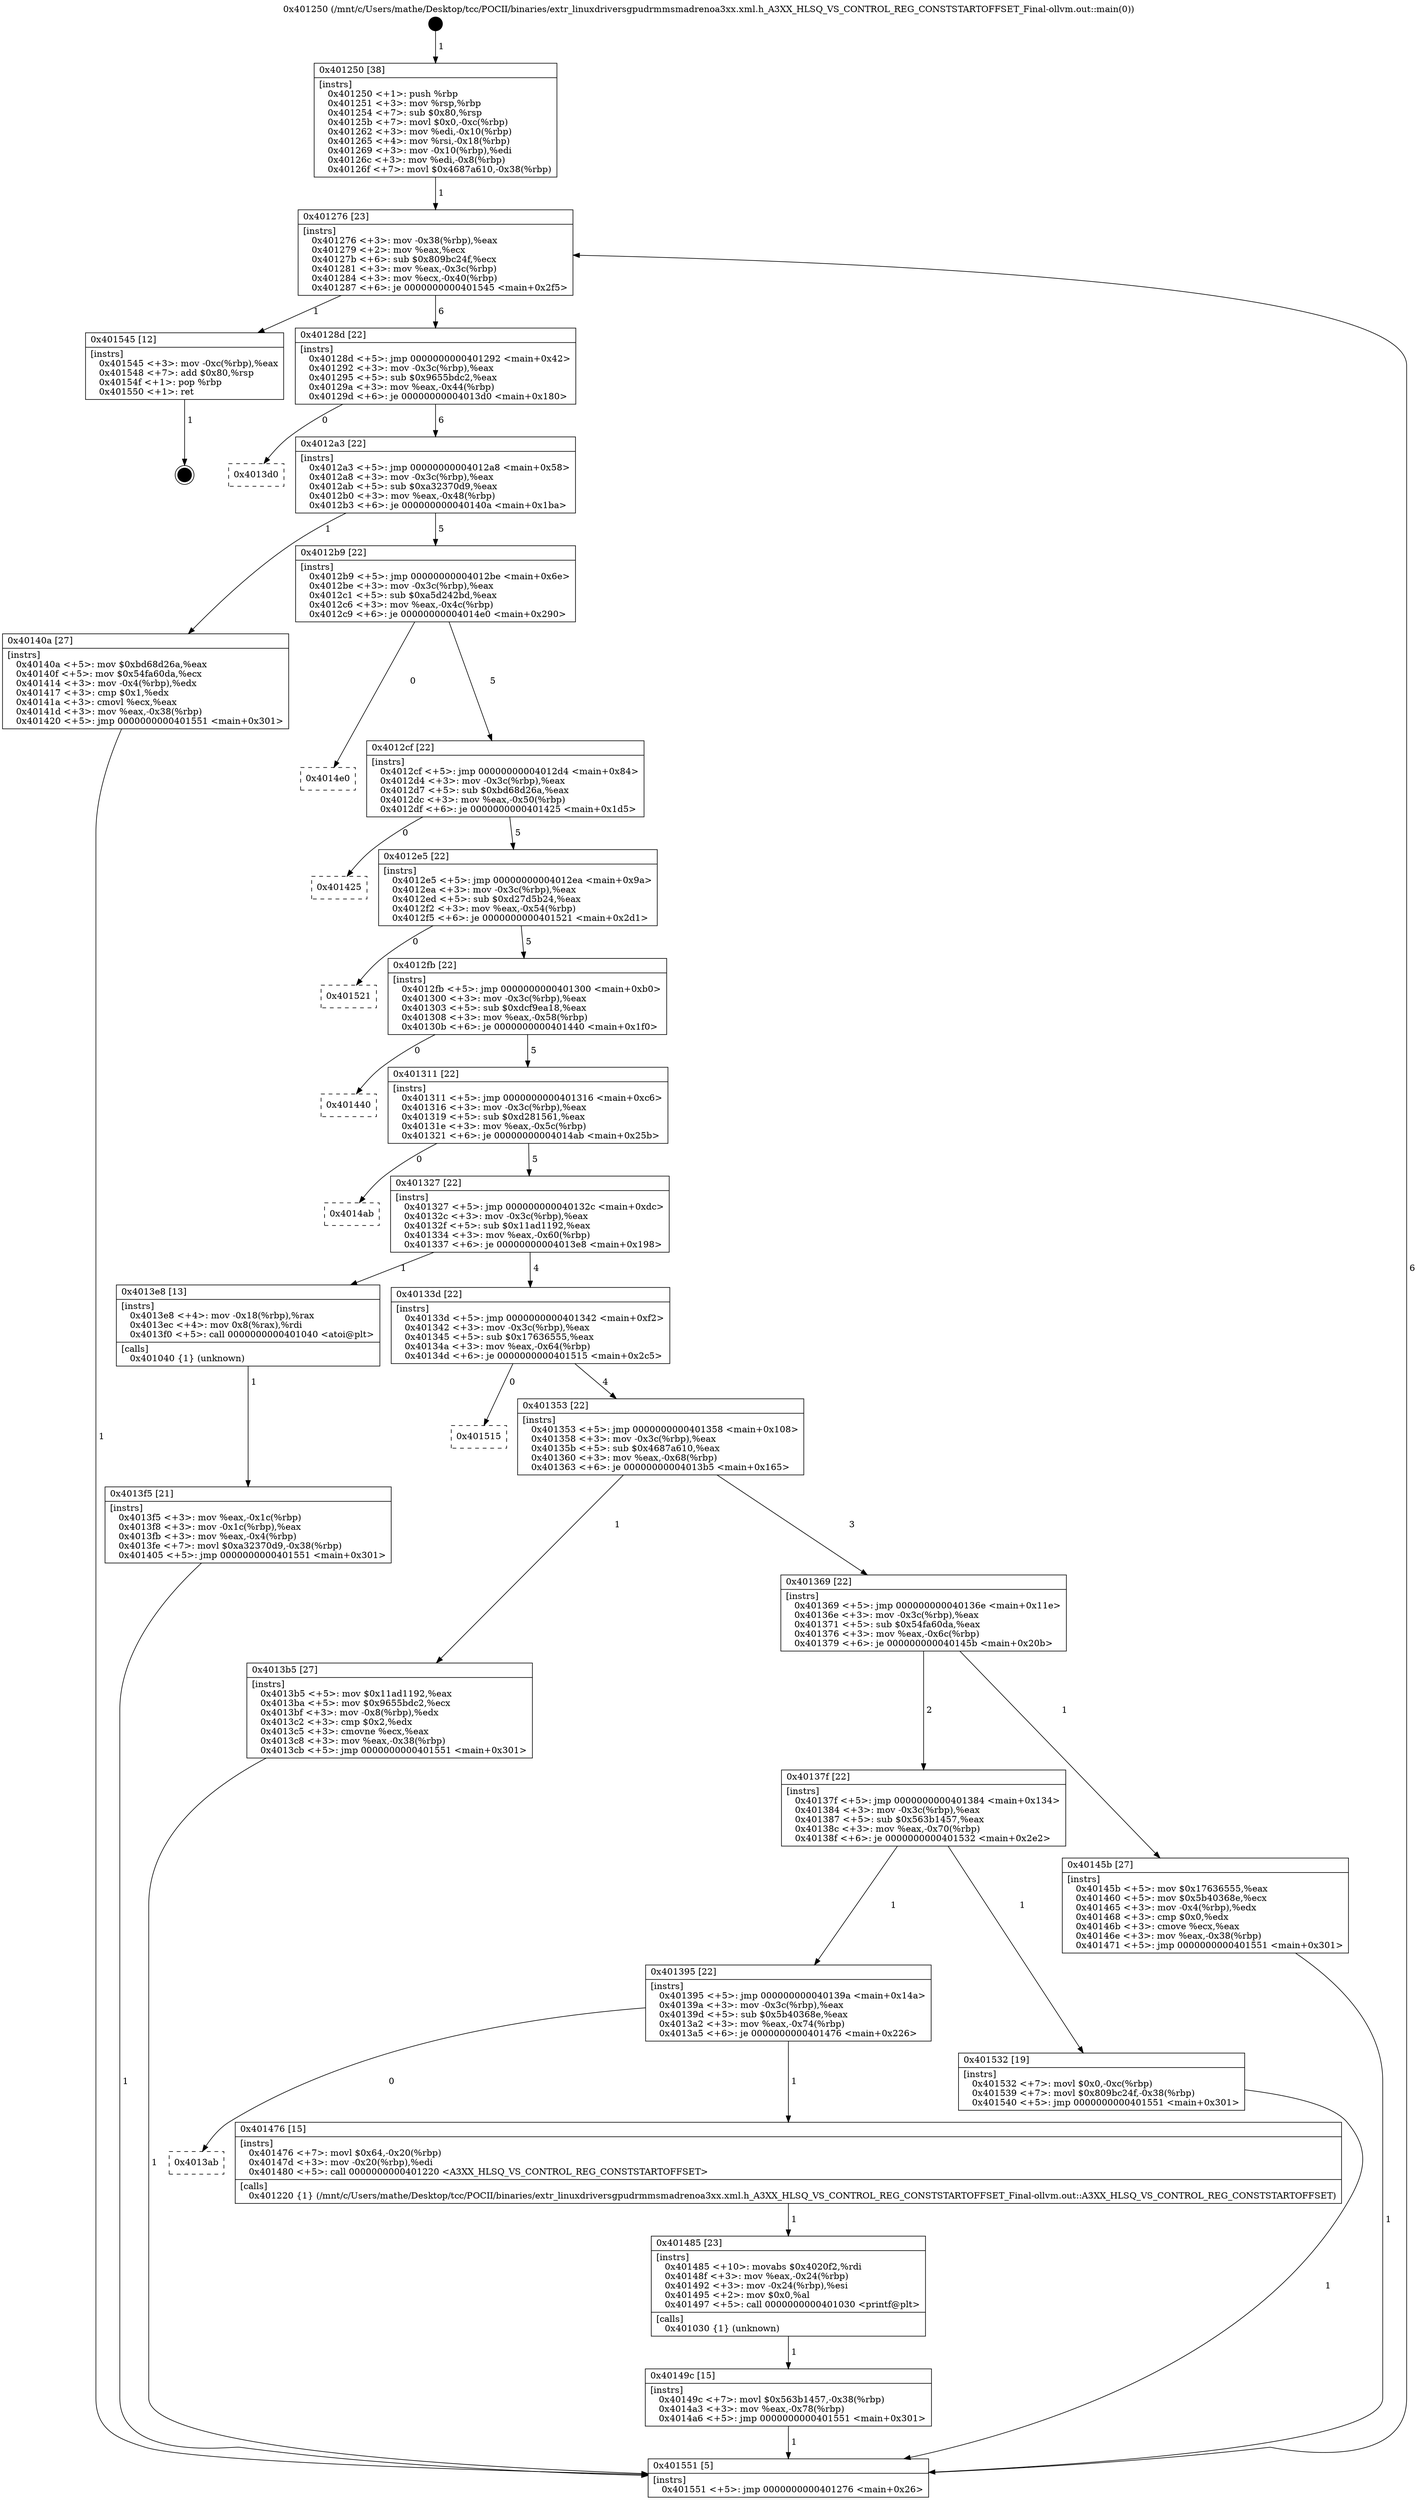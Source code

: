 digraph "0x401250" {
  label = "0x401250 (/mnt/c/Users/mathe/Desktop/tcc/POCII/binaries/extr_linuxdriversgpudrmmsmadrenoa3xx.xml.h_A3XX_HLSQ_VS_CONTROL_REG_CONSTSTARTOFFSET_Final-ollvm.out::main(0))"
  labelloc = "t"
  node[shape=record]

  Entry [label="",width=0.3,height=0.3,shape=circle,fillcolor=black,style=filled]
  "0x401276" [label="{
     0x401276 [23]\l
     | [instrs]\l
     &nbsp;&nbsp;0x401276 \<+3\>: mov -0x38(%rbp),%eax\l
     &nbsp;&nbsp;0x401279 \<+2\>: mov %eax,%ecx\l
     &nbsp;&nbsp;0x40127b \<+6\>: sub $0x809bc24f,%ecx\l
     &nbsp;&nbsp;0x401281 \<+3\>: mov %eax,-0x3c(%rbp)\l
     &nbsp;&nbsp;0x401284 \<+3\>: mov %ecx,-0x40(%rbp)\l
     &nbsp;&nbsp;0x401287 \<+6\>: je 0000000000401545 \<main+0x2f5\>\l
  }"]
  "0x401545" [label="{
     0x401545 [12]\l
     | [instrs]\l
     &nbsp;&nbsp;0x401545 \<+3\>: mov -0xc(%rbp),%eax\l
     &nbsp;&nbsp;0x401548 \<+7\>: add $0x80,%rsp\l
     &nbsp;&nbsp;0x40154f \<+1\>: pop %rbp\l
     &nbsp;&nbsp;0x401550 \<+1\>: ret\l
  }"]
  "0x40128d" [label="{
     0x40128d [22]\l
     | [instrs]\l
     &nbsp;&nbsp;0x40128d \<+5\>: jmp 0000000000401292 \<main+0x42\>\l
     &nbsp;&nbsp;0x401292 \<+3\>: mov -0x3c(%rbp),%eax\l
     &nbsp;&nbsp;0x401295 \<+5\>: sub $0x9655bdc2,%eax\l
     &nbsp;&nbsp;0x40129a \<+3\>: mov %eax,-0x44(%rbp)\l
     &nbsp;&nbsp;0x40129d \<+6\>: je 00000000004013d0 \<main+0x180\>\l
  }"]
  Exit [label="",width=0.3,height=0.3,shape=circle,fillcolor=black,style=filled,peripheries=2]
  "0x4013d0" [label="{
     0x4013d0\l
  }", style=dashed]
  "0x4012a3" [label="{
     0x4012a3 [22]\l
     | [instrs]\l
     &nbsp;&nbsp;0x4012a3 \<+5\>: jmp 00000000004012a8 \<main+0x58\>\l
     &nbsp;&nbsp;0x4012a8 \<+3\>: mov -0x3c(%rbp),%eax\l
     &nbsp;&nbsp;0x4012ab \<+5\>: sub $0xa32370d9,%eax\l
     &nbsp;&nbsp;0x4012b0 \<+3\>: mov %eax,-0x48(%rbp)\l
     &nbsp;&nbsp;0x4012b3 \<+6\>: je 000000000040140a \<main+0x1ba\>\l
  }"]
  "0x40149c" [label="{
     0x40149c [15]\l
     | [instrs]\l
     &nbsp;&nbsp;0x40149c \<+7\>: movl $0x563b1457,-0x38(%rbp)\l
     &nbsp;&nbsp;0x4014a3 \<+3\>: mov %eax,-0x78(%rbp)\l
     &nbsp;&nbsp;0x4014a6 \<+5\>: jmp 0000000000401551 \<main+0x301\>\l
  }"]
  "0x40140a" [label="{
     0x40140a [27]\l
     | [instrs]\l
     &nbsp;&nbsp;0x40140a \<+5\>: mov $0xbd68d26a,%eax\l
     &nbsp;&nbsp;0x40140f \<+5\>: mov $0x54fa60da,%ecx\l
     &nbsp;&nbsp;0x401414 \<+3\>: mov -0x4(%rbp),%edx\l
     &nbsp;&nbsp;0x401417 \<+3\>: cmp $0x1,%edx\l
     &nbsp;&nbsp;0x40141a \<+3\>: cmovl %ecx,%eax\l
     &nbsp;&nbsp;0x40141d \<+3\>: mov %eax,-0x38(%rbp)\l
     &nbsp;&nbsp;0x401420 \<+5\>: jmp 0000000000401551 \<main+0x301\>\l
  }"]
  "0x4012b9" [label="{
     0x4012b9 [22]\l
     | [instrs]\l
     &nbsp;&nbsp;0x4012b9 \<+5\>: jmp 00000000004012be \<main+0x6e\>\l
     &nbsp;&nbsp;0x4012be \<+3\>: mov -0x3c(%rbp),%eax\l
     &nbsp;&nbsp;0x4012c1 \<+5\>: sub $0xa5d242bd,%eax\l
     &nbsp;&nbsp;0x4012c6 \<+3\>: mov %eax,-0x4c(%rbp)\l
     &nbsp;&nbsp;0x4012c9 \<+6\>: je 00000000004014e0 \<main+0x290\>\l
  }"]
  "0x401485" [label="{
     0x401485 [23]\l
     | [instrs]\l
     &nbsp;&nbsp;0x401485 \<+10\>: movabs $0x4020f2,%rdi\l
     &nbsp;&nbsp;0x40148f \<+3\>: mov %eax,-0x24(%rbp)\l
     &nbsp;&nbsp;0x401492 \<+3\>: mov -0x24(%rbp),%esi\l
     &nbsp;&nbsp;0x401495 \<+2\>: mov $0x0,%al\l
     &nbsp;&nbsp;0x401497 \<+5\>: call 0000000000401030 \<printf@plt\>\l
     | [calls]\l
     &nbsp;&nbsp;0x401030 \{1\} (unknown)\l
  }"]
  "0x4014e0" [label="{
     0x4014e0\l
  }", style=dashed]
  "0x4012cf" [label="{
     0x4012cf [22]\l
     | [instrs]\l
     &nbsp;&nbsp;0x4012cf \<+5\>: jmp 00000000004012d4 \<main+0x84\>\l
     &nbsp;&nbsp;0x4012d4 \<+3\>: mov -0x3c(%rbp),%eax\l
     &nbsp;&nbsp;0x4012d7 \<+5\>: sub $0xbd68d26a,%eax\l
     &nbsp;&nbsp;0x4012dc \<+3\>: mov %eax,-0x50(%rbp)\l
     &nbsp;&nbsp;0x4012df \<+6\>: je 0000000000401425 \<main+0x1d5\>\l
  }"]
  "0x4013ab" [label="{
     0x4013ab\l
  }", style=dashed]
  "0x401425" [label="{
     0x401425\l
  }", style=dashed]
  "0x4012e5" [label="{
     0x4012e5 [22]\l
     | [instrs]\l
     &nbsp;&nbsp;0x4012e5 \<+5\>: jmp 00000000004012ea \<main+0x9a\>\l
     &nbsp;&nbsp;0x4012ea \<+3\>: mov -0x3c(%rbp),%eax\l
     &nbsp;&nbsp;0x4012ed \<+5\>: sub $0xd27d5b24,%eax\l
     &nbsp;&nbsp;0x4012f2 \<+3\>: mov %eax,-0x54(%rbp)\l
     &nbsp;&nbsp;0x4012f5 \<+6\>: je 0000000000401521 \<main+0x2d1\>\l
  }"]
  "0x401476" [label="{
     0x401476 [15]\l
     | [instrs]\l
     &nbsp;&nbsp;0x401476 \<+7\>: movl $0x64,-0x20(%rbp)\l
     &nbsp;&nbsp;0x40147d \<+3\>: mov -0x20(%rbp),%edi\l
     &nbsp;&nbsp;0x401480 \<+5\>: call 0000000000401220 \<A3XX_HLSQ_VS_CONTROL_REG_CONSTSTARTOFFSET\>\l
     | [calls]\l
     &nbsp;&nbsp;0x401220 \{1\} (/mnt/c/Users/mathe/Desktop/tcc/POCII/binaries/extr_linuxdriversgpudrmmsmadrenoa3xx.xml.h_A3XX_HLSQ_VS_CONTROL_REG_CONSTSTARTOFFSET_Final-ollvm.out::A3XX_HLSQ_VS_CONTROL_REG_CONSTSTARTOFFSET)\l
  }"]
  "0x401521" [label="{
     0x401521\l
  }", style=dashed]
  "0x4012fb" [label="{
     0x4012fb [22]\l
     | [instrs]\l
     &nbsp;&nbsp;0x4012fb \<+5\>: jmp 0000000000401300 \<main+0xb0\>\l
     &nbsp;&nbsp;0x401300 \<+3\>: mov -0x3c(%rbp),%eax\l
     &nbsp;&nbsp;0x401303 \<+5\>: sub $0xdcf9ea18,%eax\l
     &nbsp;&nbsp;0x401308 \<+3\>: mov %eax,-0x58(%rbp)\l
     &nbsp;&nbsp;0x40130b \<+6\>: je 0000000000401440 \<main+0x1f0\>\l
  }"]
  "0x401395" [label="{
     0x401395 [22]\l
     | [instrs]\l
     &nbsp;&nbsp;0x401395 \<+5\>: jmp 000000000040139a \<main+0x14a\>\l
     &nbsp;&nbsp;0x40139a \<+3\>: mov -0x3c(%rbp),%eax\l
     &nbsp;&nbsp;0x40139d \<+5\>: sub $0x5b40368e,%eax\l
     &nbsp;&nbsp;0x4013a2 \<+3\>: mov %eax,-0x74(%rbp)\l
     &nbsp;&nbsp;0x4013a5 \<+6\>: je 0000000000401476 \<main+0x226\>\l
  }"]
  "0x401440" [label="{
     0x401440\l
  }", style=dashed]
  "0x401311" [label="{
     0x401311 [22]\l
     | [instrs]\l
     &nbsp;&nbsp;0x401311 \<+5\>: jmp 0000000000401316 \<main+0xc6\>\l
     &nbsp;&nbsp;0x401316 \<+3\>: mov -0x3c(%rbp),%eax\l
     &nbsp;&nbsp;0x401319 \<+5\>: sub $0xd281561,%eax\l
     &nbsp;&nbsp;0x40131e \<+3\>: mov %eax,-0x5c(%rbp)\l
     &nbsp;&nbsp;0x401321 \<+6\>: je 00000000004014ab \<main+0x25b\>\l
  }"]
  "0x401532" [label="{
     0x401532 [19]\l
     | [instrs]\l
     &nbsp;&nbsp;0x401532 \<+7\>: movl $0x0,-0xc(%rbp)\l
     &nbsp;&nbsp;0x401539 \<+7\>: movl $0x809bc24f,-0x38(%rbp)\l
     &nbsp;&nbsp;0x401540 \<+5\>: jmp 0000000000401551 \<main+0x301\>\l
  }"]
  "0x4014ab" [label="{
     0x4014ab\l
  }", style=dashed]
  "0x401327" [label="{
     0x401327 [22]\l
     | [instrs]\l
     &nbsp;&nbsp;0x401327 \<+5\>: jmp 000000000040132c \<main+0xdc\>\l
     &nbsp;&nbsp;0x40132c \<+3\>: mov -0x3c(%rbp),%eax\l
     &nbsp;&nbsp;0x40132f \<+5\>: sub $0x11ad1192,%eax\l
     &nbsp;&nbsp;0x401334 \<+3\>: mov %eax,-0x60(%rbp)\l
     &nbsp;&nbsp;0x401337 \<+6\>: je 00000000004013e8 \<main+0x198\>\l
  }"]
  "0x40137f" [label="{
     0x40137f [22]\l
     | [instrs]\l
     &nbsp;&nbsp;0x40137f \<+5\>: jmp 0000000000401384 \<main+0x134\>\l
     &nbsp;&nbsp;0x401384 \<+3\>: mov -0x3c(%rbp),%eax\l
     &nbsp;&nbsp;0x401387 \<+5\>: sub $0x563b1457,%eax\l
     &nbsp;&nbsp;0x40138c \<+3\>: mov %eax,-0x70(%rbp)\l
     &nbsp;&nbsp;0x40138f \<+6\>: je 0000000000401532 \<main+0x2e2\>\l
  }"]
  "0x4013e8" [label="{
     0x4013e8 [13]\l
     | [instrs]\l
     &nbsp;&nbsp;0x4013e8 \<+4\>: mov -0x18(%rbp),%rax\l
     &nbsp;&nbsp;0x4013ec \<+4\>: mov 0x8(%rax),%rdi\l
     &nbsp;&nbsp;0x4013f0 \<+5\>: call 0000000000401040 \<atoi@plt\>\l
     | [calls]\l
     &nbsp;&nbsp;0x401040 \{1\} (unknown)\l
  }"]
  "0x40133d" [label="{
     0x40133d [22]\l
     | [instrs]\l
     &nbsp;&nbsp;0x40133d \<+5\>: jmp 0000000000401342 \<main+0xf2\>\l
     &nbsp;&nbsp;0x401342 \<+3\>: mov -0x3c(%rbp),%eax\l
     &nbsp;&nbsp;0x401345 \<+5\>: sub $0x17636555,%eax\l
     &nbsp;&nbsp;0x40134a \<+3\>: mov %eax,-0x64(%rbp)\l
     &nbsp;&nbsp;0x40134d \<+6\>: je 0000000000401515 \<main+0x2c5\>\l
  }"]
  "0x40145b" [label="{
     0x40145b [27]\l
     | [instrs]\l
     &nbsp;&nbsp;0x40145b \<+5\>: mov $0x17636555,%eax\l
     &nbsp;&nbsp;0x401460 \<+5\>: mov $0x5b40368e,%ecx\l
     &nbsp;&nbsp;0x401465 \<+3\>: mov -0x4(%rbp),%edx\l
     &nbsp;&nbsp;0x401468 \<+3\>: cmp $0x0,%edx\l
     &nbsp;&nbsp;0x40146b \<+3\>: cmove %ecx,%eax\l
     &nbsp;&nbsp;0x40146e \<+3\>: mov %eax,-0x38(%rbp)\l
     &nbsp;&nbsp;0x401471 \<+5\>: jmp 0000000000401551 \<main+0x301\>\l
  }"]
  "0x401515" [label="{
     0x401515\l
  }", style=dashed]
  "0x401353" [label="{
     0x401353 [22]\l
     | [instrs]\l
     &nbsp;&nbsp;0x401353 \<+5\>: jmp 0000000000401358 \<main+0x108\>\l
     &nbsp;&nbsp;0x401358 \<+3\>: mov -0x3c(%rbp),%eax\l
     &nbsp;&nbsp;0x40135b \<+5\>: sub $0x4687a610,%eax\l
     &nbsp;&nbsp;0x401360 \<+3\>: mov %eax,-0x68(%rbp)\l
     &nbsp;&nbsp;0x401363 \<+6\>: je 00000000004013b5 \<main+0x165\>\l
  }"]
  "0x4013f5" [label="{
     0x4013f5 [21]\l
     | [instrs]\l
     &nbsp;&nbsp;0x4013f5 \<+3\>: mov %eax,-0x1c(%rbp)\l
     &nbsp;&nbsp;0x4013f8 \<+3\>: mov -0x1c(%rbp),%eax\l
     &nbsp;&nbsp;0x4013fb \<+3\>: mov %eax,-0x4(%rbp)\l
     &nbsp;&nbsp;0x4013fe \<+7\>: movl $0xa32370d9,-0x38(%rbp)\l
     &nbsp;&nbsp;0x401405 \<+5\>: jmp 0000000000401551 \<main+0x301\>\l
  }"]
  "0x4013b5" [label="{
     0x4013b5 [27]\l
     | [instrs]\l
     &nbsp;&nbsp;0x4013b5 \<+5\>: mov $0x11ad1192,%eax\l
     &nbsp;&nbsp;0x4013ba \<+5\>: mov $0x9655bdc2,%ecx\l
     &nbsp;&nbsp;0x4013bf \<+3\>: mov -0x8(%rbp),%edx\l
     &nbsp;&nbsp;0x4013c2 \<+3\>: cmp $0x2,%edx\l
     &nbsp;&nbsp;0x4013c5 \<+3\>: cmovne %ecx,%eax\l
     &nbsp;&nbsp;0x4013c8 \<+3\>: mov %eax,-0x38(%rbp)\l
     &nbsp;&nbsp;0x4013cb \<+5\>: jmp 0000000000401551 \<main+0x301\>\l
  }"]
  "0x401369" [label="{
     0x401369 [22]\l
     | [instrs]\l
     &nbsp;&nbsp;0x401369 \<+5\>: jmp 000000000040136e \<main+0x11e\>\l
     &nbsp;&nbsp;0x40136e \<+3\>: mov -0x3c(%rbp),%eax\l
     &nbsp;&nbsp;0x401371 \<+5\>: sub $0x54fa60da,%eax\l
     &nbsp;&nbsp;0x401376 \<+3\>: mov %eax,-0x6c(%rbp)\l
     &nbsp;&nbsp;0x401379 \<+6\>: je 000000000040145b \<main+0x20b\>\l
  }"]
  "0x401551" [label="{
     0x401551 [5]\l
     | [instrs]\l
     &nbsp;&nbsp;0x401551 \<+5\>: jmp 0000000000401276 \<main+0x26\>\l
  }"]
  "0x401250" [label="{
     0x401250 [38]\l
     | [instrs]\l
     &nbsp;&nbsp;0x401250 \<+1\>: push %rbp\l
     &nbsp;&nbsp;0x401251 \<+3\>: mov %rsp,%rbp\l
     &nbsp;&nbsp;0x401254 \<+7\>: sub $0x80,%rsp\l
     &nbsp;&nbsp;0x40125b \<+7\>: movl $0x0,-0xc(%rbp)\l
     &nbsp;&nbsp;0x401262 \<+3\>: mov %edi,-0x10(%rbp)\l
     &nbsp;&nbsp;0x401265 \<+4\>: mov %rsi,-0x18(%rbp)\l
     &nbsp;&nbsp;0x401269 \<+3\>: mov -0x10(%rbp),%edi\l
     &nbsp;&nbsp;0x40126c \<+3\>: mov %edi,-0x8(%rbp)\l
     &nbsp;&nbsp;0x40126f \<+7\>: movl $0x4687a610,-0x38(%rbp)\l
  }"]
  Entry -> "0x401250" [label=" 1"]
  "0x401276" -> "0x401545" [label=" 1"]
  "0x401276" -> "0x40128d" [label=" 6"]
  "0x401545" -> Exit [label=" 1"]
  "0x40128d" -> "0x4013d0" [label=" 0"]
  "0x40128d" -> "0x4012a3" [label=" 6"]
  "0x401532" -> "0x401551" [label=" 1"]
  "0x4012a3" -> "0x40140a" [label=" 1"]
  "0x4012a3" -> "0x4012b9" [label=" 5"]
  "0x40149c" -> "0x401551" [label=" 1"]
  "0x4012b9" -> "0x4014e0" [label=" 0"]
  "0x4012b9" -> "0x4012cf" [label=" 5"]
  "0x401485" -> "0x40149c" [label=" 1"]
  "0x4012cf" -> "0x401425" [label=" 0"]
  "0x4012cf" -> "0x4012e5" [label=" 5"]
  "0x401476" -> "0x401485" [label=" 1"]
  "0x4012e5" -> "0x401521" [label=" 0"]
  "0x4012e5" -> "0x4012fb" [label=" 5"]
  "0x401395" -> "0x4013ab" [label=" 0"]
  "0x4012fb" -> "0x401440" [label=" 0"]
  "0x4012fb" -> "0x401311" [label=" 5"]
  "0x401395" -> "0x401476" [label=" 1"]
  "0x401311" -> "0x4014ab" [label=" 0"]
  "0x401311" -> "0x401327" [label=" 5"]
  "0x40137f" -> "0x401395" [label=" 1"]
  "0x401327" -> "0x4013e8" [label=" 1"]
  "0x401327" -> "0x40133d" [label=" 4"]
  "0x40137f" -> "0x401532" [label=" 1"]
  "0x40133d" -> "0x401515" [label=" 0"]
  "0x40133d" -> "0x401353" [label=" 4"]
  "0x40145b" -> "0x401551" [label=" 1"]
  "0x401353" -> "0x4013b5" [label=" 1"]
  "0x401353" -> "0x401369" [label=" 3"]
  "0x4013b5" -> "0x401551" [label=" 1"]
  "0x401250" -> "0x401276" [label=" 1"]
  "0x401551" -> "0x401276" [label=" 6"]
  "0x4013e8" -> "0x4013f5" [label=" 1"]
  "0x4013f5" -> "0x401551" [label=" 1"]
  "0x40140a" -> "0x401551" [label=" 1"]
  "0x401369" -> "0x40137f" [label=" 2"]
  "0x401369" -> "0x40145b" [label=" 1"]
}
